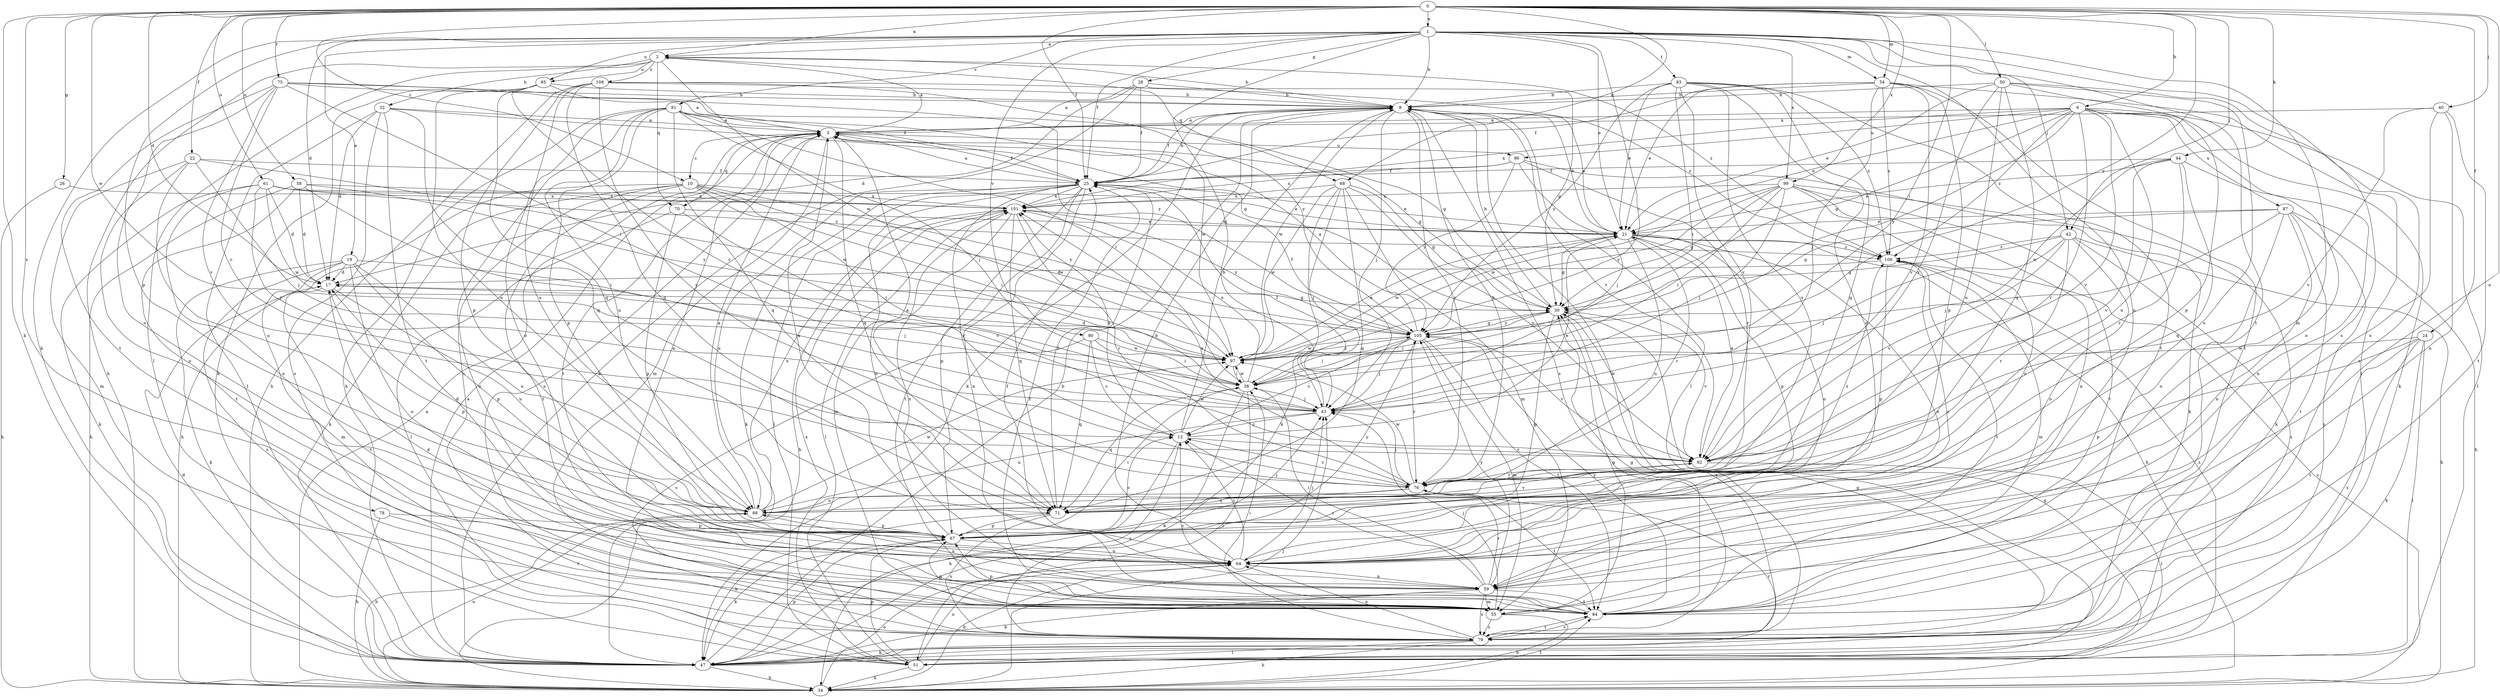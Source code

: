 strict digraph  {
0;
1;
2;
3;
6;
8;
10;
12;
17;
19;
21;
22;
24;
25;
26;
28;
30;
32;
34;
38;
40;
42;
43;
44;
47;
50;
51;
54;
55;
58;
59;
61;
64;
67;
68;
70;
71;
75;
76;
78;
79;
83;
84;
85;
86;
87;
88;
90;
91;
92;
97;
99;
101;
105;
108;
109;
0 -> 1  [label=a];
0 -> 2  [label=a];
0 -> 6  [label=b];
0 -> 10  [label=c];
0 -> 17  [label=d];
0 -> 22  [label=f];
0 -> 24  [label=f];
0 -> 25  [label=f];
0 -> 26  [label=g];
0 -> 38  [label=i];
0 -> 40  [label=j];
0 -> 42  [label=j];
0 -> 44  [label=k];
0 -> 47  [label=k];
0 -> 50  [label=l];
0 -> 54  [label=m];
0 -> 58  [label=n];
0 -> 61  [label=o];
0 -> 64  [label=o];
0 -> 68  [label=q];
0 -> 75  [label=r];
0 -> 78  [label=s];
0 -> 97  [label=w];
0 -> 99  [label=x];
0 -> 105  [label=y];
1 -> 2  [label=a];
1 -> 8  [label=b];
1 -> 17  [label=d];
1 -> 19  [label=e];
1 -> 21  [label=e];
1 -> 25  [label=f];
1 -> 28  [label=g];
1 -> 38  [label=i];
1 -> 42  [label=j];
1 -> 43  [label=j];
1 -> 47  [label=k];
1 -> 54  [label=m];
1 -> 55  [label=m];
1 -> 59  [label=n];
1 -> 67  [label=p];
1 -> 79  [label=s];
1 -> 83  [label=t];
1 -> 84  [label=t];
1 -> 85  [label=u];
1 -> 90  [label=v];
1 -> 91  [label=v];
1 -> 99  [label=x];
2 -> 8  [label=b];
2 -> 32  [label=h];
2 -> 34  [label=h];
2 -> 51  [label=l];
2 -> 68  [label=q];
2 -> 70  [label=q];
2 -> 85  [label=u];
2 -> 97  [label=w];
2 -> 108  [label=z];
2 -> 109  [label=z];
3 -> 2  [label=a];
3 -> 10  [label=c];
3 -> 25  [label=f];
3 -> 30  [label=g];
3 -> 55  [label=m];
3 -> 70  [label=q];
3 -> 71  [label=q];
3 -> 79  [label=s];
3 -> 84  [label=t];
3 -> 86  [label=u];
6 -> 3  [label=a];
6 -> 21  [label=e];
6 -> 30  [label=g];
6 -> 47  [label=k];
6 -> 51  [label=l];
6 -> 64  [label=o];
6 -> 76  [label=r];
6 -> 86  [label=u];
6 -> 87  [label=u];
6 -> 88  [label=u];
6 -> 92  [label=v];
6 -> 101  [label=x];
6 -> 105  [label=y];
6 -> 109  [label=z];
8 -> 3  [label=a];
8 -> 21  [label=e];
8 -> 25  [label=f];
8 -> 43  [label=j];
8 -> 47  [label=k];
8 -> 51  [label=l];
8 -> 76  [label=r];
8 -> 79  [label=s];
8 -> 92  [label=v];
8 -> 97  [label=w];
10 -> 34  [label=h];
10 -> 38  [label=i];
10 -> 43  [label=j];
10 -> 47  [label=k];
10 -> 59  [label=n];
10 -> 84  [label=t];
10 -> 97  [label=w];
10 -> 101  [label=x];
10 -> 105  [label=y];
12 -> 8  [label=b];
12 -> 21  [label=e];
12 -> 34  [label=h];
12 -> 79  [label=s];
12 -> 92  [label=v];
12 -> 97  [label=w];
12 -> 101  [label=x];
17 -> 30  [label=g];
17 -> 67  [label=p];
17 -> 84  [label=t];
17 -> 88  [label=u];
19 -> 17  [label=d];
19 -> 43  [label=j];
19 -> 47  [label=k];
19 -> 55  [label=m];
19 -> 64  [label=o];
19 -> 67  [label=p];
19 -> 79  [label=s];
19 -> 88  [label=u];
21 -> 8  [label=b];
21 -> 30  [label=g];
21 -> 34  [label=h];
21 -> 59  [label=n];
21 -> 64  [label=o];
21 -> 67  [label=p];
21 -> 76  [label=r];
21 -> 88  [label=u];
21 -> 97  [label=w];
21 -> 109  [label=z];
22 -> 25  [label=f];
22 -> 43  [label=j];
22 -> 55  [label=m];
22 -> 64  [label=o];
22 -> 88  [label=u];
22 -> 97  [label=w];
24 -> 47  [label=k];
24 -> 51  [label=l];
24 -> 67  [label=p];
24 -> 79  [label=s];
24 -> 84  [label=t];
24 -> 97  [label=w];
25 -> 3  [label=a];
25 -> 8  [label=b];
25 -> 21  [label=e];
25 -> 47  [label=k];
25 -> 51  [label=l];
25 -> 59  [label=n];
25 -> 64  [label=o];
25 -> 67  [label=p];
25 -> 76  [label=r];
25 -> 84  [label=t];
25 -> 88  [label=u];
25 -> 101  [label=x];
26 -> 34  [label=h];
26 -> 101  [label=x];
28 -> 3  [label=a];
28 -> 8  [label=b];
28 -> 17  [label=d];
28 -> 25  [label=f];
28 -> 30  [label=g];
28 -> 47  [label=k];
30 -> 8  [label=b];
30 -> 38  [label=i];
30 -> 67  [label=p];
30 -> 79  [label=s];
30 -> 92  [label=v];
30 -> 105  [label=y];
32 -> 3  [label=a];
32 -> 17  [label=d];
32 -> 30  [label=g];
32 -> 51  [label=l];
32 -> 71  [label=q];
32 -> 79  [label=s];
32 -> 84  [label=t];
34 -> 3  [label=a];
34 -> 30  [label=g];
34 -> 43  [label=j];
34 -> 64  [label=o];
34 -> 84  [label=t];
34 -> 88  [label=u];
34 -> 109  [label=z];
38 -> 43  [label=j];
38 -> 47  [label=k];
38 -> 51  [label=l];
38 -> 71  [label=q];
38 -> 97  [label=w];
38 -> 101  [label=x];
40 -> 3  [label=a];
40 -> 59  [label=n];
40 -> 64  [label=o];
40 -> 84  [label=t];
40 -> 92  [label=v];
42 -> 30  [label=g];
42 -> 34  [label=h];
42 -> 43  [label=j];
42 -> 64  [label=o];
42 -> 76  [label=r];
42 -> 79  [label=s];
42 -> 92  [label=v];
42 -> 109  [label=z];
43 -> 12  [label=c];
43 -> 25  [label=f];
43 -> 88  [label=u];
44 -> 21  [label=e];
44 -> 25  [label=f];
44 -> 59  [label=n];
44 -> 71  [label=q];
44 -> 76  [label=r];
44 -> 92  [label=v];
44 -> 97  [label=w];
47 -> 3  [label=a];
47 -> 8  [label=b];
47 -> 17  [label=d];
47 -> 30  [label=g];
47 -> 34  [label=h];
47 -> 67  [label=p];
47 -> 76  [label=r];
50 -> 8  [label=b];
50 -> 21  [label=e];
50 -> 64  [label=o];
50 -> 67  [label=p];
50 -> 71  [label=q];
50 -> 79  [label=s];
50 -> 88  [label=u];
50 -> 92  [label=v];
51 -> 34  [label=h];
51 -> 64  [label=o];
51 -> 67  [label=p];
51 -> 101  [label=x];
51 -> 109  [label=z];
54 -> 8  [label=b];
54 -> 21  [label=e];
54 -> 25  [label=f];
54 -> 43  [label=j];
54 -> 51  [label=l];
54 -> 67  [label=p];
54 -> 84  [label=t];
54 -> 92  [label=v];
54 -> 109  [label=z];
55 -> 30  [label=g];
55 -> 34  [label=h];
55 -> 43  [label=j];
55 -> 67  [label=p];
55 -> 79  [label=s];
58 -> 17  [label=d];
58 -> 34  [label=h];
58 -> 38  [label=i];
58 -> 84  [label=t];
58 -> 101  [label=x];
58 -> 105  [label=y];
59 -> 12  [label=c];
59 -> 25  [label=f];
59 -> 38  [label=i];
59 -> 47  [label=k];
59 -> 55  [label=m];
59 -> 76  [label=r];
59 -> 79  [label=s];
59 -> 84  [label=t];
59 -> 88  [label=u];
59 -> 101  [label=x];
59 -> 105  [label=y];
61 -> 17  [label=d];
61 -> 21  [label=e];
61 -> 43  [label=j];
61 -> 47  [label=k];
61 -> 64  [label=o];
61 -> 97  [label=w];
61 -> 101  [label=x];
61 -> 109  [label=z];
64 -> 3  [label=a];
64 -> 8  [label=b];
64 -> 12  [label=c];
64 -> 34  [label=h];
64 -> 43  [label=j];
64 -> 59  [label=n];
64 -> 109  [label=z];
67 -> 3  [label=a];
67 -> 12  [label=c];
67 -> 38  [label=i];
67 -> 43  [label=j];
67 -> 47  [label=k];
67 -> 64  [label=o];
67 -> 105  [label=y];
68 -> 30  [label=g];
68 -> 43  [label=j];
68 -> 47  [label=k];
68 -> 55  [label=m];
68 -> 71  [label=q];
68 -> 92  [label=v];
68 -> 97  [label=w];
68 -> 101  [label=x];
70 -> 21  [label=e];
70 -> 51  [label=l];
70 -> 67  [label=p];
70 -> 92  [label=v];
71 -> 25  [label=f];
71 -> 47  [label=k];
71 -> 67  [label=p];
71 -> 79  [label=s];
71 -> 92  [label=v];
71 -> 109  [label=z];
75 -> 3  [label=a];
75 -> 8  [label=b];
75 -> 12  [label=c];
75 -> 25  [label=f];
75 -> 38  [label=i];
75 -> 64  [label=o];
75 -> 84  [label=t];
75 -> 92  [label=v];
76 -> 3  [label=a];
76 -> 8  [label=b];
76 -> 12  [label=c];
76 -> 43  [label=j];
76 -> 71  [label=q];
76 -> 84  [label=t];
76 -> 88  [label=u];
76 -> 97  [label=w];
76 -> 101  [label=x];
78 -> 34  [label=h];
78 -> 67  [label=p];
78 -> 84  [label=t];
79 -> 8  [label=b];
79 -> 34  [label=h];
79 -> 38  [label=i];
79 -> 47  [label=k];
79 -> 51  [label=l];
79 -> 64  [label=o];
79 -> 84  [label=t];
83 -> 8  [label=b];
83 -> 21  [label=e];
83 -> 38  [label=i];
83 -> 64  [label=o];
83 -> 71  [label=q];
83 -> 84  [label=t];
83 -> 88  [label=u];
83 -> 92  [label=v];
83 -> 105  [label=y];
83 -> 109  [label=z];
84 -> 12  [label=c];
84 -> 17  [label=d];
84 -> 25  [label=f];
84 -> 30  [label=g];
84 -> 67  [label=p];
84 -> 79  [label=s];
84 -> 105  [label=y];
85 -> 8  [label=b];
85 -> 12  [label=c];
85 -> 47  [label=k];
85 -> 71  [label=q];
85 -> 88  [label=u];
85 -> 105  [label=y];
86 -> 25  [label=f];
86 -> 43  [label=j];
86 -> 47  [label=k];
86 -> 76  [label=r];
86 -> 101  [label=x];
86 -> 105  [label=y];
87 -> 21  [label=e];
87 -> 30  [label=g];
87 -> 34  [label=h];
87 -> 43  [label=j];
87 -> 59  [label=n];
87 -> 64  [label=o];
87 -> 79  [label=s];
87 -> 84  [label=t];
88 -> 3  [label=a];
88 -> 17  [label=d];
88 -> 34  [label=h];
88 -> 67  [label=p];
88 -> 97  [label=w];
88 -> 101  [label=x];
90 -> 12  [label=c];
90 -> 38  [label=i];
90 -> 71  [label=q];
90 -> 79  [label=s];
90 -> 97  [label=w];
91 -> 3  [label=a];
91 -> 30  [label=g];
91 -> 38  [label=i];
91 -> 43  [label=j];
91 -> 47  [label=k];
91 -> 64  [label=o];
91 -> 67  [label=p];
91 -> 71  [label=q];
91 -> 79  [label=s];
91 -> 88  [label=u];
91 -> 97  [label=w];
92 -> 21  [label=e];
92 -> 51  [label=l];
92 -> 76  [label=r];
97 -> 17  [label=d];
97 -> 21  [label=e];
97 -> 38  [label=i];
97 -> 105  [label=y];
99 -> 30  [label=g];
99 -> 38  [label=i];
99 -> 43  [label=j];
99 -> 47  [label=k];
99 -> 59  [label=n];
99 -> 64  [label=o];
99 -> 84  [label=t];
99 -> 97  [label=w];
99 -> 101  [label=x];
99 -> 105  [label=y];
101 -> 21  [label=e];
101 -> 34  [label=h];
101 -> 51  [label=l];
101 -> 55  [label=m];
101 -> 71  [label=q];
101 -> 76  [label=r];
101 -> 105  [label=y];
105 -> 3  [label=a];
105 -> 12  [label=c];
105 -> 25  [label=f];
105 -> 30  [label=g];
105 -> 38  [label=i];
105 -> 43  [label=j];
105 -> 55  [label=m];
105 -> 76  [label=r];
105 -> 84  [label=t];
105 -> 92  [label=v];
105 -> 97  [label=w];
108 -> 8  [label=b];
108 -> 34  [label=h];
108 -> 67  [label=p];
108 -> 71  [label=q];
108 -> 76  [label=r];
108 -> 88  [label=u];
108 -> 105  [label=y];
108 -> 109  [label=z];
109 -> 17  [label=d];
109 -> 55  [label=m];
109 -> 67  [label=p];
109 -> 84  [label=t];
}
